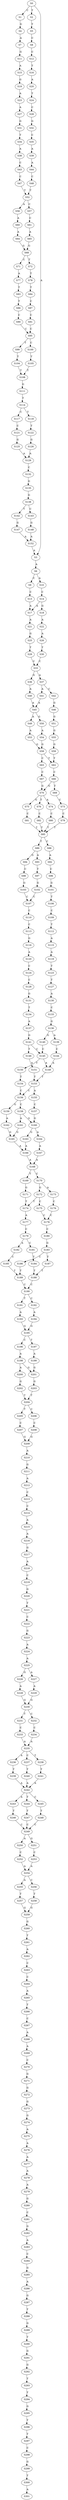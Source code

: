 strict digraph  {
	S0 -> S1 [ label = C ];
	S0 -> S2 [ label = T ];
	S0 -> S3 [ label = A ];
	S1 -> S4 [ label = G ];
	S2 -> S5 [ label = T ];
	S3 -> S6 [ label = A ];
	S4 -> S7 [ label = A ];
	S5 -> S8 [ label = C ];
	S6 -> S9 [ label = C ];
	S6 -> S10 [ label = A ];
	S7 -> S11 [ label = G ];
	S8 -> S12 [ label = C ];
	S9 -> S13 [ label = C ];
	S10 -> S14 [ label = C ];
	S11 -> S15 [ label = A ];
	S12 -> S16 [ label = T ];
	S13 -> S17 [ label = A ];
	S14 -> S17 [ label = A ];
	S14 -> S18 [ label = G ];
	S15 -> S19 [ label = G ];
	S16 -> S20 [ label = A ];
	S17 -> S21 [ label = A ];
	S18 -> S22 [ label = A ];
	S19 -> S23 [ label = A ];
	S20 -> S24 [ label = T ];
	S21 -> S25 [ label = G ];
	S22 -> S26 [ label = A ];
	S23 -> S27 [ label = A ];
	S24 -> S28 [ label = C ];
	S25 -> S29 [ label = T ];
	S26 -> S30 [ label = T ];
	S27 -> S31 [ label = G ];
	S28 -> S32 [ label = G ];
	S29 -> S33 [ label = C ];
	S30 -> S33 [ label = C ];
	S31 -> S34 [ label = T ];
	S32 -> S35 [ label = C ];
	S33 -> S36 [ label = G ];
	S33 -> S37 [ label = A ];
	S34 -> S38 [ label = A ];
	S35 -> S39 [ label = A ];
	S36 -> S40 [ label = A ];
	S37 -> S41 [ label = A ];
	S37 -> S42 [ label = C ];
	S38 -> S43 [ label = C ];
	S39 -> S44 [ label = A ];
	S40 -> S45 [ label = A ];
	S41 -> S45 [ label = A ];
	S42 -> S46 [ label = G ];
	S43 -> S47 [ label = C ];
	S44 -> S48 [ label = C ];
	S45 -> S49 [ label = A ];
	S45 -> S50 [ label = G ];
	S46 -> S51 [ label = G ];
	S47 -> S52 [ label = T ];
	S48 -> S52 [ label = T ];
	S49 -> S53 [ label = A ];
	S50 -> S54 [ label = A ];
	S51 -> S55 [ label = G ];
	S52 -> S56 [ label = A ];
	S52 -> S57 [ label = C ];
	S53 -> S58 [ label = G ];
	S54 -> S58 [ label = G ];
	S55 -> S59 [ label = G ];
	S56 -> S60 [ label = A ];
	S57 -> S61 [ label = C ];
	S58 -> S62 [ label = T ];
	S58 -> S63 [ label = C ];
	S59 -> S62 [ label = T ];
	S60 -> S64 [ label = A ];
	S61 -> S65 [ label = A ];
	S62 -> S66 [ label = C ];
	S63 -> S67 [ label = C ];
	S64 -> S68 [ label = G ];
	S65 -> S68 [ label = G ];
	S66 -> S69 [ label = T ];
	S66 -> S70 [ label = G ];
	S67 -> S70 [ label = G ];
	S68 -> S71 [ label = C ];
	S68 -> S72 [ label = T ];
	S69 -> S73 [ label = C ];
	S70 -> S74 [ label = A ];
	S70 -> S75 [ label = G ];
	S70 -> S76 [ label = T ];
	S71 -> S77 [ label = A ];
	S72 -> S78 [ label = T ];
	S73 -> S79 [ label = C ];
	S74 -> S80 [ label = C ];
	S75 -> S81 [ label = C ];
	S76 -> S82 [ label = C ];
	S77 -> S83 [ label = T ];
	S78 -> S84 [ label = T ];
	S79 -> S85 [ label = T ];
	S80 -> S85 [ label = T ];
	S81 -> S85 [ label = T ];
	S82 -> S85 [ label = T ];
	S83 -> S86 [ label = T ];
	S84 -> S87 [ label = C ];
	S85 -> S88 [ label = C ];
	S85 -> S89 [ label = T ];
	S86 -> S90 [ label = C ];
	S87 -> S91 [ label = C ];
	S88 -> S92 [ label = A ];
	S89 -> S93 [ label = A ];
	S89 -> S94 [ label = G ];
	S90 -> S95 [ label = C ];
	S91 -> S95 [ label = C ];
	S92 -> S96 [ label = C ];
	S93 -> S97 [ label = T ];
	S94 -> S98 [ label = C ];
	S95 -> S99 [ label = T ];
	S95 -> S100 [ label = C ];
	S96 -> S101 [ label = G ];
	S97 -> S102 [ label = G ];
	S98 -> S103 [ label = G ];
	S99 -> S104 [ label = T ];
	S100 -> S105 [ label = T ];
	S101 -> S106 [ label = T ];
	S102 -> S107 [ label = C ];
	S103 -> S107 [ label = C ];
	S104 -> S108 [ label = T ];
	S105 -> S108 [ label = T ];
	S106 -> S109 [ label = C ];
	S107 -> S110 [ label = C ];
	S108 -> S111 [ label = G ];
	S109 -> S112 [ label = T ];
	S110 -> S113 [ label = C ];
	S111 -> S114 [ label = T ];
	S112 -> S115 [ label = A ];
	S113 -> S116 [ label = G ];
	S114 -> S117 [ label = C ];
	S114 -> S118 [ label = T ];
	S115 -> S119 [ label = A ];
	S116 -> S120 [ label = A ];
	S117 -> S121 [ label = C ];
	S118 -> S122 [ label = T ];
	S119 -> S123 [ label = T ];
	S120 -> S124 [ label = C ];
	S121 -> S125 [ label = G ];
	S122 -> S126 [ label = G ];
	S123 -> S127 [ label = T ];
	S124 -> S128 [ label = C ];
	S125 -> S129 [ label = A ];
	S126 -> S129 [ label = A ];
	S127 -> S130 [ label = A ];
	S128 -> S131 [ label = G ];
	S129 -> S132 [ label = C ];
	S130 -> S133 [ label = C ];
	S131 -> S134 [ label = T ];
	S132 -> S135 [ label = G ];
	S133 -> S136 [ label = G ];
	S134 -> S137 [ label = A ];
	S135 -> S138 [ label = G ];
	S136 -> S139 [ label = A ];
	S136 -> S140 [ label = G ];
	S137 -> S141 [ label = G ];
	S138 -> S142 [ label = T ];
	S138 -> S143 [ label = C ];
	S139 -> S144 [ label = C ];
	S140 -> S145 [ label = C ];
	S141 -> S146 [ label = T ];
	S141 -> S145 [ label = C ];
	S142 -> S147 [ label = G ];
	S143 -> S148 [ label = G ];
	S144 -> S149 [ label = A ];
	S145 -> S150 [ label = T ];
	S145 -> S149 [ label = A ];
	S146 -> S151 [ label = A ];
	S147 -> S152 [ label = A ];
	S148 -> S152 [ label = A ];
	S149 -> S153 [ label = T ];
	S150 -> S154 [ label = T ];
	S151 -> S153 [ label = T ];
	S152 -> S3 [ label = A ];
	S153 -> S155 [ label = A ];
	S153 -> S156 [ label = C ];
	S154 -> S156 [ label = C ];
	S155 -> S157 [ label = C ];
	S156 -> S158 [ label = C ];
	S156 -> S159 [ label = G ];
	S157 -> S160 [ label = G ];
	S158 -> S161 [ label = A ];
	S158 -> S160 [ label = G ];
	S159 -> S162 [ label = A ];
	S160 -> S163 [ label = G ];
	S160 -> S164 [ label = A ];
	S161 -> S165 [ label = G ];
	S162 -> S165 [ label = G ];
	S163 -> S166 [ label = A ];
	S164 -> S167 [ label = A ];
	S165 -> S166 [ label = A ];
	S166 -> S168 [ label = A ];
	S167 -> S168 [ label = A ];
	S168 -> S169 [ label = T ];
	S168 -> S170 [ label = C ];
	S169 -> S171 [ label = G ];
	S170 -> S172 [ label = G ];
	S170 -> S173 [ label = A ];
	S171 -> S174 [ label = T ];
	S172 -> S175 [ label = C ];
	S172 -> S174 [ label = T ];
	S173 -> S176 [ label = C ];
	S174 -> S177 [ label = A ];
	S175 -> S178 [ label = C ];
	S176 -> S178 [ label = C ];
	S177 -> S179 [ label = C ];
	S178 -> S180 [ label = C ];
	S179 -> S181 [ label = C ];
	S179 -> S182 [ label = A ];
	S180 -> S183 [ label = G ];
	S181 -> S184 [ label = T ];
	S182 -> S185 [ label = C ];
	S183 -> S186 [ label = C ];
	S183 -> S187 [ label = T ];
	S184 -> S188 [ label = T ];
	S185 -> S189 [ label = T ];
	S186 -> S189 [ label = T ];
	S187 -> S188 [ label = T ];
	S188 -> S190 [ label = C ];
	S189 -> S190 [ label = C ];
	S190 -> S191 [ label = T ];
	S190 -> S192 [ label = C ];
	S191 -> S193 [ label = A ];
	S192 -> S194 [ label = A ];
	S193 -> S195 [ label = G ];
	S194 -> S195 [ label = G ];
	S195 -> S196 [ label = C ];
	S195 -> S197 [ label = T ];
	S196 -> S198 [ label = A ];
	S197 -> S199 [ label = A ];
	S198 -> S200 [ label = A ];
	S198 -> S201 [ label = G ];
	S199 -> S201 [ label = G ];
	S200 -> S202 [ label = G ];
	S201 -> S203 [ label = G ];
	S202 -> S204 [ label = T ];
	S203 -> S204 [ label = T ];
	S204 -> S205 [ label = T ];
	S204 -> S206 [ label = C ];
	S205 -> S207 [ label = C ];
	S206 -> S208 [ label = C ];
	S207 -> S209 [ label = G ];
	S208 -> S209 [ label = G ];
	S209 -> S210 [ label = A ];
	S210 -> S211 [ label = G ];
	S211 -> S212 [ label = A ];
	S212 -> S213 [ label = C ];
	S213 -> S214 [ label = C ];
	S214 -> S215 [ label = A ];
	S215 -> S216 [ label = A ];
	S216 -> S217 [ label = G ];
	S217 -> S218 [ label = A ];
	S218 -> S219 [ label = C ];
	S219 -> S220 [ label = G ];
	S220 -> S221 [ label = T ];
	S221 -> S222 [ label = C ];
	S222 -> S223 [ label = G ];
	S223 -> S224 [ label = A ];
	S224 -> S225 [ label = A ];
	S225 -> S226 [ label = G ];
	S225 -> S227 [ label = A ];
	S226 -> S228 [ label = A ];
	S227 -> S229 [ label = A ];
	S228 -> S230 [ label = G ];
	S229 -> S230 [ label = G ];
	S230 -> S231 [ label = T ];
	S230 -> S232 [ label = C ];
	S231 -> S233 [ label = C ];
	S232 -> S234 [ label = C ];
	S233 -> S235 [ label = A ];
	S234 -> S235 [ label = A ];
	S235 -> S236 [ label = A ];
	S235 -> S237 [ label = C ];
	S235 -> S238 [ label = T ];
	S236 -> S239 [ label = T ];
	S237 -> S240 [ label = T ];
	S238 -> S241 [ label = T ];
	S239 -> S242 [ label = A ];
	S240 -> S242 [ label = A ];
	S241 -> S242 [ label = A ];
	S242 -> S243 [ label = A ];
	S242 -> S244 [ label = T ];
	S242 -> S245 [ label = C ];
	S243 -> S246 [ label = T ];
	S244 -> S247 [ label = T ];
	S245 -> S248 [ label = T ];
	S246 -> S249 [ label = C ];
	S247 -> S249 [ label = C ];
	S248 -> S249 [ label = C ];
	S249 -> S250 [ label = A ];
	S249 -> S251 [ label = G ];
	S250 -> S252 [ label = C ];
	S251 -> S253 [ label = C ];
	S252 -> S254 [ label = A ];
	S253 -> S254 [ label = A ];
	S254 -> S255 [ label = A ];
	S254 -> S256 [ label = C ];
	S255 -> S257 [ label = T ];
	S256 -> S258 [ label = T ];
	S257 -> S259 [ label = G ];
	S258 -> S259 [ label = G ];
	S259 -> S260 [ label = G ];
	S260 -> S261 [ label = T ];
	S261 -> S262 [ label = A ];
	S262 -> S263 [ label = C ];
	S263 -> S264 [ label = C ];
	S264 -> S265 [ label = A ];
	S265 -> S266 [ label = T ];
	S266 -> S267 [ label = C ];
	S267 -> S268 [ label = A ];
	S268 -> S269 [ label = A ];
	S269 -> S270 [ label = C ];
	S270 -> S271 [ label = G ];
	S271 -> S272 [ label = G ];
	S272 -> S273 [ label = G ];
	S273 -> S274 [ label = G ];
	S274 -> S275 [ label = A ];
	S275 -> S276 [ label = A ];
	S276 -> S277 [ label = A ];
	S277 -> S278 [ label = A ];
	S278 -> S279 [ label = A ];
	S279 -> S280 [ label = G ];
	S280 -> S281 [ label = C ];
	S281 -> S282 [ label = G ];
	S282 -> S283 [ label = A ];
	S283 -> S284 [ label = C ];
	S284 -> S285 [ label = G ];
	S285 -> S286 [ label = A ];
	S286 -> S287 [ label = G ];
	S287 -> S288 [ label = T ];
	S288 -> S289 [ label = G ];
	S289 -> S290 [ label = T ];
	S290 -> S291 [ label = G ];
	S291 -> S292 [ label = G ];
	S292 -> S293 [ label = T ];
	S293 -> S294 [ label = T ];
	S294 -> S295 [ label = G ];
	S295 -> S296 [ label = T ];
	S296 -> S297 [ label = T ];
	S297 -> S298 [ label = C ];
	S298 -> S299 [ label = G ];
	S299 -> S300 [ label = T ];
	S300 -> S301 [ label = A ];
}
